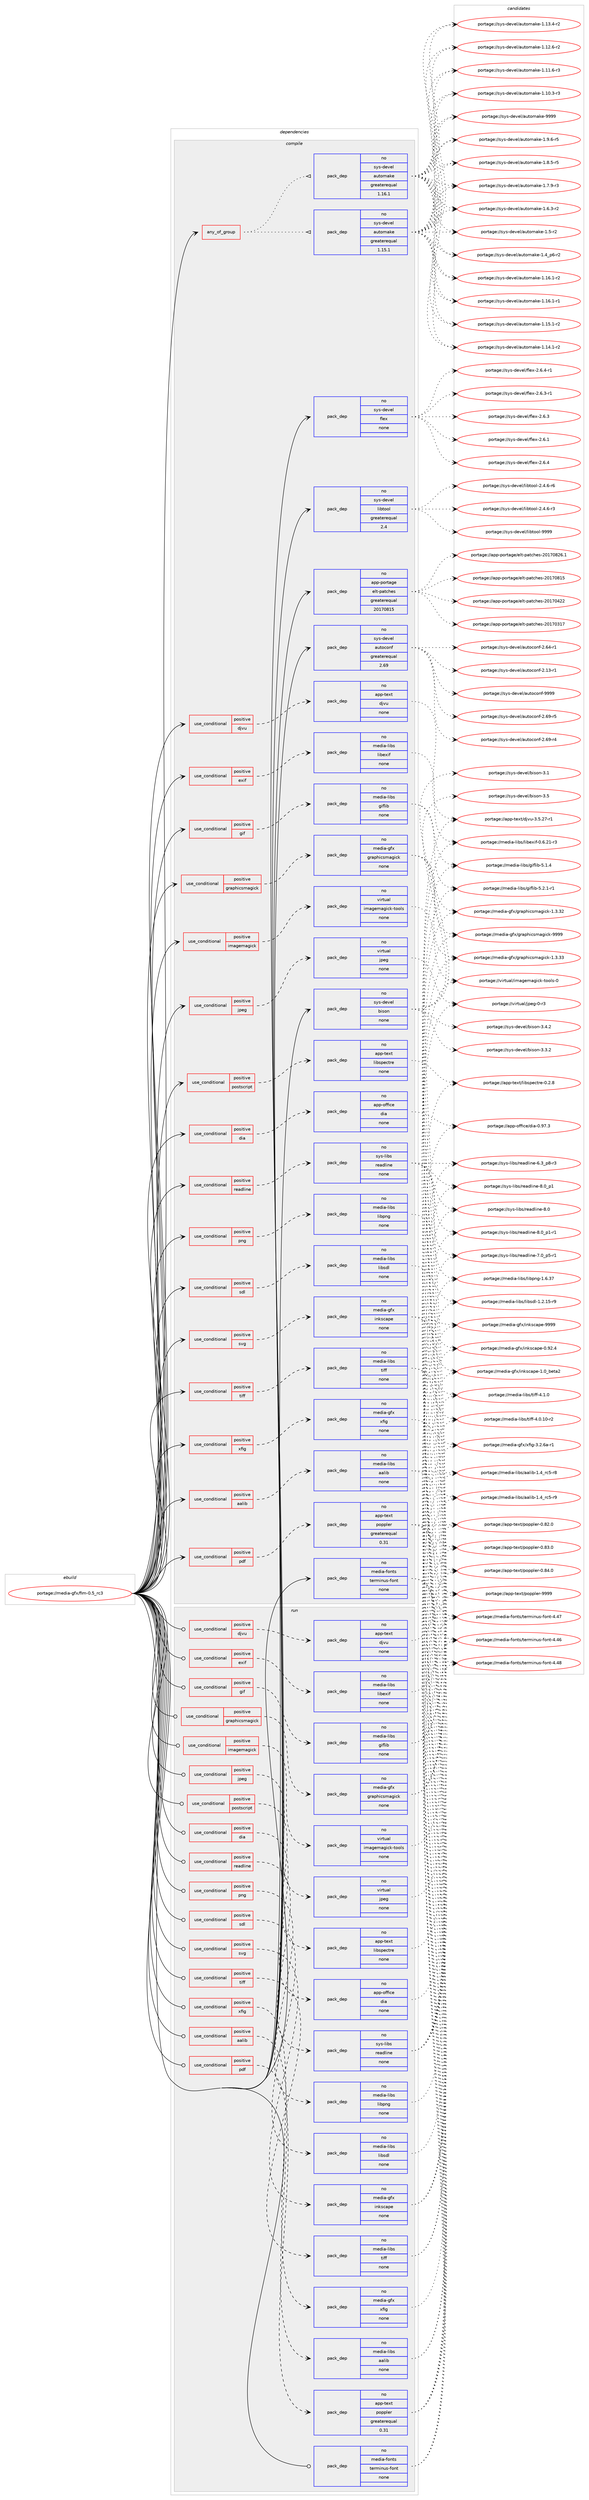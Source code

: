 digraph prolog {

# *************
# Graph options
# *************

newrank=true;
concentrate=true;
compound=true;
graph [rankdir=LR,fontname=Helvetica,fontsize=10,ranksep=1.5];#, ranksep=2.5, nodesep=0.2];
edge  [arrowhead=vee];
node  [fontname=Helvetica,fontsize=10];

# **********
# The ebuild
# **********

subgraph cluster_leftcol {
color=gray;
rank=same;
label=<<i>ebuild</i>>;
id [label="portage://media-gfx/fim-0.5_rc3", color=red, width=4, href="../media-gfx/fim-0.5_rc3.svg"];
}

# ****************
# The dependencies
# ****************

subgraph cluster_midcol {
color=gray;
label=<<i>dependencies</i>>;
subgraph cluster_compile {
fillcolor="#eeeeee";
style=filled;
label=<<i>compile</i>>;
subgraph any3255 {
dependency224893 [label=<<TABLE BORDER="0" CELLBORDER="1" CELLSPACING="0" CELLPADDING="4"><TR><TD CELLPADDING="10">any_of_group</TD></TR></TABLE>>, shape=none, color=red];subgraph pack169909 {
dependency224894 [label=<<TABLE BORDER="0" CELLBORDER="1" CELLSPACING="0" CELLPADDING="4" WIDTH="220"><TR><TD ROWSPAN="6" CELLPADDING="30">pack_dep</TD></TR><TR><TD WIDTH="110">no</TD></TR><TR><TD>sys-devel</TD></TR><TR><TD>automake</TD></TR><TR><TD>greaterequal</TD></TR><TR><TD>1.16.1</TD></TR></TABLE>>, shape=none, color=blue];
}
dependency224893:e -> dependency224894:w [weight=20,style="dotted",arrowhead="oinv"];
subgraph pack169910 {
dependency224895 [label=<<TABLE BORDER="0" CELLBORDER="1" CELLSPACING="0" CELLPADDING="4" WIDTH="220"><TR><TD ROWSPAN="6" CELLPADDING="30">pack_dep</TD></TR><TR><TD WIDTH="110">no</TD></TR><TR><TD>sys-devel</TD></TR><TR><TD>automake</TD></TR><TR><TD>greaterequal</TD></TR><TR><TD>1.15.1</TD></TR></TABLE>>, shape=none, color=blue];
}
dependency224893:e -> dependency224895:w [weight=20,style="dotted",arrowhead="oinv"];
}
id:e -> dependency224893:w [weight=20,style="solid",arrowhead="vee"];
subgraph cond51559 {
dependency224896 [label=<<TABLE BORDER="0" CELLBORDER="1" CELLSPACING="0" CELLPADDING="4"><TR><TD ROWSPAN="3" CELLPADDING="10">use_conditional</TD></TR><TR><TD>positive</TD></TR><TR><TD>aalib</TD></TR></TABLE>>, shape=none, color=red];
subgraph pack169911 {
dependency224897 [label=<<TABLE BORDER="0" CELLBORDER="1" CELLSPACING="0" CELLPADDING="4" WIDTH="220"><TR><TD ROWSPAN="6" CELLPADDING="30">pack_dep</TD></TR><TR><TD WIDTH="110">no</TD></TR><TR><TD>media-libs</TD></TR><TR><TD>aalib</TD></TR><TR><TD>none</TD></TR><TR><TD></TD></TR></TABLE>>, shape=none, color=blue];
}
dependency224896:e -> dependency224897:w [weight=20,style="dashed",arrowhead="vee"];
}
id:e -> dependency224896:w [weight=20,style="solid",arrowhead="vee"];
subgraph cond51560 {
dependency224898 [label=<<TABLE BORDER="0" CELLBORDER="1" CELLSPACING="0" CELLPADDING="4"><TR><TD ROWSPAN="3" CELLPADDING="10">use_conditional</TD></TR><TR><TD>positive</TD></TR><TR><TD>dia</TD></TR></TABLE>>, shape=none, color=red];
subgraph pack169912 {
dependency224899 [label=<<TABLE BORDER="0" CELLBORDER="1" CELLSPACING="0" CELLPADDING="4" WIDTH="220"><TR><TD ROWSPAN="6" CELLPADDING="30">pack_dep</TD></TR><TR><TD WIDTH="110">no</TD></TR><TR><TD>app-office</TD></TR><TR><TD>dia</TD></TR><TR><TD>none</TD></TR><TR><TD></TD></TR></TABLE>>, shape=none, color=blue];
}
dependency224898:e -> dependency224899:w [weight=20,style="dashed",arrowhead="vee"];
}
id:e -> dependency224898:w [weight=20,style="solid",arrowhead="vee"];
subgraph cond51561 {
dependency224900 [label=<<TABLE BORDER="0" CELLBORDER="1" CELLSPACING="0" CELLPADDING="4"><TR><TD ROWSPAN="3" CELLPADDING="10">use_conditional</TD></TR><TR><TD>positive</TD></TR><TR><TD>djvu</TD></TR></TABLE>>, shape=none, color=red];
subgraph pack169913 {
dependency224901 [label=<<TABLE BORDER="0" CELLBORDER="1" CELLSPACING="0" CELLPADDING="4" WIDTH="220"><TR><TD ROWSPAN="6" CELLPADDING="30">pack_dep</TD></TR><TR><TD WIDTH="110">no</TD></TR><TR><TD>app-text</TD></TR><TR><TD>djvu</TD></TR><TR><TD>none</TD></TR><TR><TD></TD></TR></TABLE>>, shape=none, color=blue];
}
dependency224900:e -> dependency224901:w [weight=20,style="dashed",arrowhead="vee"];
}
id:e -> dependency224900:w [weight=20,style="solid",arrowhead="vee"];
subgraph cond51562 {
dependency224902 [label=<<TABLE BORDER="0" CELLBORDER="1" CELLSPACING="0" CELLPADDING="4"><TR><TD ROWSPAN="3" CELLPADDING="10">use_conditional</TD></TR><TR><TD>positive</TD></TR><TR><TD>exif</TD></TR></TABLE>>, shape=none, color=red];
subgraph pack169914 {
dependency224903 [label=<<TABLE BORDER="0" CELLBORDER="1" CELLSPACING="0" CELLPADDING="4" WIDTH="220"><TR><TD ROWSPAN="6" CELLPADDING="30">pack_dep</TD></TR><TR><TD WIDTH="110">no</TD></TR><TR><TD>media-libs</TD></TR><TR><TD>libexif</TD></TR><TR><TD>none</TD></TR><TR><TD></TD></TR></TABLE>>, shape=none, color=blue];
}
dependency224902:e -> dependency224903:w [weight=20,style="dashed",arrowhead="vee"];
}
id:e -> dependency224902:w [weight=20,style="solid",arrowhead="vee"];
subgraph cond51563 {
dependency224904 [label=<<TABLE BORDER="0" CELLBORDER="1" CELLSPACING="0" CELLPADDING="4"><TR><TD ROWSPAN="3" CELLPADDING="10">use_conditional</TD></TR><TR><TD>positive</TD></TR><TR><TD>gif</TD></TR></TABLE>>, shape=none, color=red];
subgraph pack169915 {
dependency224905 [label=<<TABLE BORDER="0" CELLBORDER="1" CELLSPACING="0" CELLPADDING="4" WIDTH="220"><TR><TD ROWSPAN="6" CELLPADDING="30">pack_dep</TD></TR><TR><TD WIDTH="110">no</TD></TR><TR><TD>media-libs</TD></TR><TR><TD>giflib</TD></TR><TR><TD>none</TD></TR><TR><TD></TD></TR></TABLE>>, shape=none, color=blue];
}
dependency224904:e -> dependency224905:w [weight=20,style="dashed",arrowhead="vee"];
}
id:e -> dependency224904:w [weight=20,style="solid",arrowhead="vee"];
subgraph cond51564 {
dependency224906 [label=<<TABLE BORDER="0" CELLBORDER="1" CELLSPACING="0" CELLPADDING="4"><TR><TD ROWSPAN="3" CELLPADDING="10">use_conditional</TD></TR><TR><TD>positive</TD></TR><TR><TD>graphicsmagick</TD></TR></TABLE>>, shape=none, color=red];
subgraph pack169916 {
dependency224907 [label=<<TABLE BORDER="0" CELLBORDER="1" CELLSPACING="0" CELLPADDING="4" WIDTH="220"><TR><TD ROWSPAN="6" CELLPADDING="30">pack_dep</TD></TR><TR><TD WIDTH="110">no</TD></TR><TR><TD>media-gfx</TD></TR><TR><TD>graphicsmagick</TD></TR><TR><TD>none</TD></TR><TR><TD></TD></TR></TABLE>>, shape=none, color=blue];
}
dependency224906:e -> dependency224907:w [weight=20,style="dashed",arrowhead="vee"];
}
id:e -> dependency224906:w [weight=20,style="solid",arrowhead="vee"];
subgraph cond51565 {
dependency224908 [label=<<TABLE BORDER="0" CELLBORDER="1" CELLSPACING="0" CELLPADDING="4"><TR><TD ROWSPAN="3" CELLPADDING="10">use_conditional</TD></TR><TR><TD>positive</TD></TR><TR><TD>imagemagick</TD></TR></TABLE>>, shape=none, color=red];
subgraph pack169917 {
dependency224909 [label=<<TABLE BORDER="0" CELLBORDER="1" CELLSPACING="0" CELLPADDING="4" WIDTH="220"><TR><TD ROWSPAN="6" CELLPADDING="30">pack_dep</TD></TR><TR><TD WIDTH="110">no</TD></TR><TR><TD>virtual</TD></TR><TR><TD>imagemagick-tools</TD></TR><TR><TD>none</TD></TR><TR><TD></TD></TR></TABLE>>, shape=none, color=blue];
}
dependency224908:e -> dependency224909:w [weight=20,style="dashed",arrowhead="vee"];
}
id:e -> dependency224908:w [weight=20,style="solid",arrowhead="vee"];
subgraph cond51566 {
dependency224910 [label=<<TABLE BORDER="0" CELLBORDER="1" CELLSPACING="0" CELLPADDING="4"><TR><TD ROWSPAN="3" CELLPADDING="10">use_conditional</TD></TR><TR><TD>positive</TD></TR><TR><TD>jpeg</TD></TR></TABLE>>, shape=none, color=red];
subgraph pack169918 {
dependency224911 [label=<<TABLE BORDER="0" CELLBORDER="1" CELLSPACING="0" CELLPADDING="4" WIDTH="220"><TR><TD ROWSPAN="6" CELLPADDING="30">pack_dep</TD></TR><TR><TD WIDTH="110">no</TD></TR><TR><TD>virtual</TD></TR><TR><TD>jpeg</TD></TR><TR><TD>none</TD></TR><TR><TD></TD></TR></TABLE>>, shape=none, color=blue];
}
dependency224910:e -> dependency224911:w [weight=20,style="dashed",arrowhead="vee"];
}
id:e -> dependency224910:w [weight=20,style="solid",arrowhead="vee"];
subgraph cond51567 {
dependency224912 [label=<<TABLE BORDER="0" CELLBORDER="1" CELLSPACING="0" CELLPADDING="4"><TR><TD ROWSPAN="3" CELLPADDING="10">use_conditional</TD></TR><TR><TD>positive</TD></TR><TR><TD>pdf</TD></TR></TABLE>>, shape=none, color=red];
subgraph pack169919 {
dependency224913 [label=<<TABLE BORDER="0" CELLBORDER="1" CELLSPACING="0" CELLPADDING="4" WIDTH="220"><TR><TD ROWSPAN="6" CELLPADDING="30">pack_dep</TD></TR><TR><TD WIDTH="110">no</TD></TR><TR><TD>app-text</TD></TR><TR><TD>poppler</TD></TR><TR><TD>greaterequal</TD></TR><TR><TD>0.31</TD></TR></TABLE>>, shape=none, color=blue];
}
dependency224912:e -> dependency224913:w [weight=20,style="dashed",arrowhead="vee"];
}
id:e -> dependency224912:w [weight=20,style="solid",arrowhead="vee"];
subgraph cond51568 {
dependency224914 [label=<<TABLE BORDER="0" CELLBORDER="1" CELLSPACING="0" CELLPADDING="4"><TR><TD ROWSPAN="3" CELLPADDING="10">use_conditional</TD></TR><TR><TD>positive</TD></TR><TR><TD>png</TD></TR></TABLE>>, shape=none, color=red];
subgraph pack169920 {
dependency224915 [label=<<TABLE BORDER="0" CELLBORDER="1" CELLSPACING="0" CELLPADDING="4" WIDTH="220"><TR><TD ROWSPAN="6" CELLPADDING="30">pack_dep</TD></TR><TR><TD WIDTH="110">no</TD></TR><TR><TD>media-libs</TD></TR><TR><TD>libpng</TD></TR><TR><TD>none</TD></TR><TR><TD></TD></TR></TABLE>>, shape=none, color=blue];
}
dependency224914:e -> dependency224915:w [weight=20,style="dashed",arrowhead="vee"];
}
id:e -> dependency224914:w [weight=20,style="solid",arrowhead="vee"];
subgraph cond51569 {
dependency224916 [label=<<TABLE BORDER="0" CELLBORDER="1" CELLSPACING="0" CELLPADDING="4"><TR><TD ROWSPAN="3" CELLPADDING="10">use_conditional</TD></TR><TR><TD>positive</TD></TR><TR><TD>postscript</TD></TR></TABLE>>, shape=none, color=red];
subgraph pack169921 {
dependency224917 [label=<<TABLE BORDER="0" CELLBORDER="1" CELLSPACING="0" CELLPADDING="4" WIDTH="220"><TR><TD ROWSPAN="6" CELLPADDING="30">pack_dep</TD></TR><TR><TD WIDTH="110">no</TD></TR><TR><TD>app-text</TD></TR><TR><TD>libspectre</TD></TR><TR><TD>none</TD></TR><TR><TD></TD></TR></TABLE>>, shape=none, color=blue];
}
dependency224916:e -> dependency224917:w [weight=20,style="dashed",arrowhead="vee"];
}
id:e -> dependency224916:w [weight=20,style="solid",arrowhead="vee"];
subgraph cond51570 {
dependency224918 [label=<<TABLE BORDER="0" CELLBORDER="1" CELLSPACING="0" CELLPADDING="4"><TR><TD ROWSPAN="3" CELLPADDING="10">use_conditional</TD></TR><TR><TD>positive</TD></TR><TR><TD>readline</TD></TR></TABLE>>, shape=none, color=red];
subgraph pack169922 {
dependency224919 [label=<<TABLE BORDER="0" CELLBORDER="1" CELLSPACING="0" CELLPADDING="4" WIDTH="220"><TR><TD ROWSPAN="6" CELLPADDING="30">pack_dep</TD></TR><TR><TD WIDTH="110">no</TD></TR><TR><TD>sys-libs</TD></TR><TR><TD>readline</TD></TR><TR><TD>none</TD></TR><TR><TD></TD></TR></TABLE>>, shape=none, color=blue];
}
dependency224918:e -> dependency224919:w [weight=20,style="dashed",arrowhead="vee"];
}
id:e -> dependency224918:w [weight=20,style="solid",arrowhead="vee"];
subgraph cond51571 {
dependency224920 [label=<<TABLE BORDER="0" CELLBORDER="1" CELLSPACING="0" CELLPADDING="4"><TR><TD ROWSPAN="3" CELLPADDING="10">use_conditional</TD></TR><TR><TD>positive</TD></TR><TR><TD>sdl</TD></TR></TABLE>>, shape=none, color=red];
subgraph pack169923 {
dependency224921 [label=<<TABLE BORDER="0" CELLBORDER="1" CELLSPACING="0" CELLPADDING="4" WIDTH="220"><TR><TD ROWSPAN="6" CELLPADDING="30">pack_dep</TD></TR><TR><TD WIDTH="110">no</TD></TR><TR><TD>media-libs</TD></TR><TR><TD>libsdl</TD></TR><TR><TD>none</TD></TR><TR><TD></TD></TR></TABLE>>, shape=none, color=blue];
}
dependency224920:e -> dependency224921:w [weight=20,style="dashed",arrowhead="vee"];
}
id:e -> dependency224920:w [weight=20,style="solid",arrowhead="vee"];
subgraph cond51572 {
dependency224922 [label=<<TABLE BORDER="0" CELLBORDER="1" CELLSPACING="0" CELLPADDING="4"><TR><TD ROWSPAN="3" CELLPADDING="10">use_conditional</TD></TR><TR><TD>positive</TD></TR><TR><TD>svg</TD></TR></TABLE>>, shape=none, color=red];
subgraph pack169924 {
dependency224923 [label=<<TABLE BORDER="0" CELLBORDER="1" CELLSPACING="0" CELLPADDING="4" WIDTH="220"><TR><TD ROWSPAN="6" CELLPADDING="30">pack_dep</TD></TR><TR><TD WIDTH="110">no</TD></TR><TR><TD>media-gfx</TD></TR><TR><TD>inkscape</TD></TR><TR><TD>none</TD></TR><TR><TD></TD></TR></TABLE>>, shape=none, color=blue];
}
dependency224922:e -> dependency224923:w [weight=20,style="dashed",arrowhead="vee"];
}
id:e -> dependency224922:w [weight=20,style="solid",arrowhead="vee"];
subgraph cond51573 {
dependency224924 [label=<<TABLE BORDER="0" CELLBORDER="1" CELLSPACING="0" CELLPADDING="4"><TR><TD ROWSPAN="3" CELLPADDING="10">use_conditional</TD></TR><TR><TD>positive</TD></TR><TR><TD>tiff</TD></TR></TABLE>>, shape=none, color=red];
subgraph pack169925 {
dependency224925 [label=<<TABLE BORDER="0" CELLBORDER="1" CELLSPACING="0" CELLPADDING="4" WIDTH="220"><TR><TD ROWSPAN="6" CELLPADDING="30">pack_dep</TD></TR><TR><TD WIDTH="110">no</TD></TR><TR><TD>media-libs</TD></TR><TR><TD>tiff</TD></TR><TR><TD>none</TD></TR><TR><TD></TD></TR></TABLE>>, shape=none, color=blue];
}
dependency224924:e -> dependency224925:w [weight=20,style="dashed",arrowhead="vee"];
}
id:e -> dependency224924:w [weight=20,style="solid",arrowhead="vee"];
subgraph cond51574 {
dependency224926 [label=<<TABLE BORDER="0" CELLBORDER="1" CELLSPACING="0" CELLPADDING="4"><TR><TD ROWSPAN="3" CELLPADDING="10">use_conditional</TD></TR><TR><TD>positive</TD></TR><TR><TD>xfig</TD></TR></TABLE>>, shape=none, color=red];
subgraph pack169926 {
dependency224927 [label=<<TABLE BORDER="0" CELLBORDER="1" CELLSPACING="0" CELLPADDING="4" WIDTH="220"><TR><TD ROWSPAN="6" CELLPADDING="30">pack_dep</TD></TR><TR><TD WIDTH="110">no</TD></TR><TR><TD>media-gfx</TD></TR><TR><TD>xfig</TD></TR><TR><TD>none</TD></TR><TR><TD></TD></TR></TABLE>>, shape=none, color=blue];
}
dependency224926:e -> dependency224927:w [weight=20,style="dashed",arrowhead="vee"];
}
id:e -> dependency224926:w [weight=20,style="solid",arrowhead="vee"];
subgraph pack169927 {
dependency224928 [label=<<TABLE BORDER="0" CELLBORDER="1" CELLSPACING="0" CELLPADDING="4" WIDTH="220"><TR><TD ROWSPAN="6" CELLPADDING="30">pack_dep</TD></TR><TR><TD WIDTH="110">no</TD></TR><TR><TD>app-portage</TD></TR><TR><TD>elt-patches</TD></TR><TR><TD>greaterequal</TD></TR><TR><TD>20170815</TD></TR></TABLE>>, shape=none, color=blue];
}
id:e -> dependency224928:w [weight=20,style="solid",arrowhead="vee"];
subgraph pack169928 {
dependency224929 [label=<<TABLE BORDER="0" CELLBORDER="1" CELLSPACING="0" CELLPADDING="4" WIDTH="220"><TR><TD ROWSPAN="6" CELLPADDING="30">pack_dep</TD></TR><TR><TD WIDTH="110">no</TD></TR><TR><TD>media-fonts</TD></TR><TR><TD>terminus-font</TD></TR><TR><TD>none</TD></TR><TR><TD></TD></TR></TABLE>>, shape=none, color=blue];
}
id:e -> dependency224929:w [weight=20,style="solid",arrowhead="vee"];
subgraph pack169929 {
dependency224930 [label=<<TABLE BORDER="0" CELLBORDER="1" CELLSPACING="0" CELLPADDING="4" WIDTH="220"><TR><TD ROWSPAN="6" CELLPADDING="30">pack_dep</TD></TR><TR><TD WIDTH="110">no</TD></TR><TR><TD>sys-devel</TD></TR><TR><TD>autoconf</TD></TR><TR><TD>greaterequal</TD></TR><TR><TD>2.69</TD></TR></TABLE>>, shape=none, color=blue];
}
id:e -> dependency224930:w [weight=20,style="solid",arrowhead="vee"];
subgraph pack169930 {
dependency224931 [label=<<TABLE BORDER="0" CELLBORDER="1" CELLSPACING="0" CELLPADDING="4" WIDTH="220"><TR><TD ROWSPAN="6" CELLPADDING="30">pack_dep</TD></TR><TR><TD WIDTH="110">no</TD></TR><TR><TD>sys-devel</TD></TR><TR><TD>bison</TD></TR><TR><TD>none</TD></TR><TR><TD></TD></TR></TABLE>>, shape=none, color=blue];
}
id:e -> dependency224931:w [weight=20,style="solid",arrowhead="vee"];
subgraph pack169931 {
dependency224932 [label=<<TABLE BORDER="0" CELLBORDER="1" CELLSPACING="0" CELLPADDING="4" WIDTH="220"><TR><TD ROWSPAN="6" CELLPADDING="30">pack_dep</TD></TR><TR><TD WIDTH="110">no</TD></TR><TR><TD>sys-devel</TD></TR><TR><TD>flex</TD></TR><TR><TD>none</TD></TR><TR><TD></TD></TR></TABLE>>, shape=none, color=blue];
}
id:e -> dependency224932:w [weight=20,style="solid",arrowhead="vee"];
subgraph pack169932 {
dependency224933 [label=<<TABLE BORDER="0" CELLBORDER="1" CELLSPACING="0" CELLPADDING="4" WIDTH="220"><TR><TD ROWSPAN="6" CELLPADDING="30">pack_dep</TD></TR><TR><TD WIDTH="110">no</TD></TR><TR><TD>sys-devel</TD></TR><TR><TD>libtool</TD></TR><TR><TD>greaterequal</TD></TR><TR><TD>2.4</TD></TR></TABLE>>, shape=none, color=blue];
}
id:e -> dependency224933:w [weight=20,style="solid",arrowhead="vee"];
}
subgraph cluster_compileandrun {
fillcolor="#eeeeee";
style=filled;
label=<<i>compile and run</i>>;
}
subgraph cluster_run {
fillcolor="#eeeeee";
style=filled;
label=<<i>run</i>>;
subgraph cond51575 {
dependency224934 [label=<<TABLE BORDER="0" CELLBORDER="1" CELLSPACING="0" CELLPADDING="4"><TR><TD ROWSPAN="3" CELLPADDING="10">use_conditional</TD></TR><TR><TD>positive</TD></TR><TR><TD>aalib</TD></TR></TABLE>>, shape=none, color=red];
subgraph pack169933 {
dependency224935 [label=<<TABLE BORDER="0" CELLBORDER="1" CELLSPACING="0" CELLPADDING="4" WIDTH="220"><TR><TD ROWSPAN="6" CELLPADDING="30">pack_dep</TD></TR><TR><TD WIDTH="110">no</TD></TR><TR><TD>media-libs</TD></TR><TR><TD>aalib</TD></TR><TR><TD>none</TD></TR><TR><TD></TD></TR></TABLE>>, shape=none, color=blue];
}
dependency224934:e -> dependency224935:w [weight=20,style="dashed",arrowhead="vee"];
}
id:e -> dependency224934:w [weight=20,style="solid",arrowhead="odot"];
subgraph cond51576 {
dependency224936 [label=<<TABLE BORDER="0" CELLBORDER="1" CELLSPACING="0" CELLPADDING="4"><TR><TD ROWSPAN="3" CELLPADDING="10">use_conditional</TD></TR><TR><TD>positive</TD></TR><TR><TD>dia</TD></TR></TABLE>>, shape=none, color=red];
subgraph pack169934 {
dependency224937 [label=<<TABLE BORDER="0" CELLBORDER="1" CELLSPACING="0" CELLPADDING="4" WIDTH="220"><TR><TD ROWSPAN="6" CELLPADDING="30">pack_dep</TD></TR><TR><TD WIDTH="110">no</TD></TR><TR><TD>app-office</TD></TR><TR><TD>dia</TD></TR><TR><TD>none</TD></TR><TR><TD></TD></TR></TABLE>>, shape=none, color=blue];
}
dependency224936:e -> dependency224937:w [weight=20,style="dashed",arrowhead="vee"];
}
id:e -> dependency224936:w [weight=20,style="solid",arrowhead="odot"];
subgraph cond51577 {
dependency224938 [label=<<TABLE BORDER="0" CELLBORDER="1" CELLSPACING="0" CELLPADDING="4"><TR><TD ROWSPAN="3" CELLPADDING="10">use_conditional</TD></TR><TR><TD>positive</TD></TR><TR><TD>djvu</TD></TR></TABLE>>, shape=none, color=red];
subgraph pack169935 {
dependency224939 [label=<<TABLE BORDER="0" CELLBORDER="1" CELLSPACING="0" CELLPADDING="4" WIDTH="220"><TR><TD ROWSPAN="6" CELLPADDING="30">pack_dep</TD></TR><TR><TD WIDTH="110">no</TD></TR><TR><TD>app-text</TD></TR><TR><TD>djvu</TD></TR><TR><TD>none</TD></TR><TR><TD></TD></TR></TABLE>>, shape=none, color=blue];
}
dependency224938:e -> dependency224939:w [weight=20,style="dashed",arrowhead="vee"];
}
id:e -> dependency224938:w [weight=20,style="solid",arrowhead="odot"];
subgraph cond51578 {
dependency224940 [label=<<TABLE BORDER="0" CELLBORDER="1" CELLSPACING="0" CELLPADDING="4"><TR><TD ROWSPAN="3" CELLPADDING="10">use_conditional</TD></TR><TR><TD>positive</TD></TR><TR><TD>exif</TD></TR></TABLE>>, shape=none, color=red];
subgraph pack169936 {
dependency224941 [label=<<TABLE BORDER="0" CELLBORDER="1" CELLSPACING="0" CELLPADDING="4" WIDTH="220"><TR><TD ROWSPAN="6" CELLPADDING="30">pack_dep</TD></TR><TR><TD WIDTH="110">no</TD></TR><TR><TD>media-libs</TD></TR><TR><TD>libexif</TD></TR><TR><TD>none</TD></TR><TR><TD></TD></TR></TABLE>>, shape=none, color=blue];
}
dependency224940:e -> dependency224941:w [weight=20,style="dashed",arrowhead="vee"];
}
id:e -> dependency224940:w [weight=20,style="solid",arrowhead="odot"];
subgraph cond51579 {
dependency224942 [label=<<TABLE BORDER="0" CELLBORDER="1" CELLSPACING="0" CELLPADDING="4"><TR><TD ROWSPAN="3" CELLPADDING="10">use_conditional</TD></TR><TR><TD>positive</TD></TR><TR><TD>gif</TD></TR></TABLE>>, shape=none, color=red];
subgraph pack169937 {
dependency224943 [label=<<TABLE BORDER="0" CELLBORDER="1" CELLSPACING="0" CELLPADDING="4" WIDTH="220"><TR><TD ROWSPAN="6" CELLPADDING="30">pack_dep</TD></TR><TR><TD WIDTH="110">no</TD></TR><TR><TD>media-libs</TD></TR><TR><TD>giflib</TD></TR><TR><TD>none</TD></TR><TR><TD></TD></TR></TABLE>>, shape=none, color=blue];
}
dependency224942:e -> dependency224943:w [weight=20,style="dashed",arrowhead="vee"];
}
id:e -> dependency224942:w [weight=20,style="solid",arrowhead="odot"];
subgraph cond51580 {
dependency224944 [label=<<TABLE BORDER="0" CELLBORDER="1" CELLSPACING="0" CELLPADDING="4"><TR><TD ROWSPAN="3" CELLPADDING="10">use_conditional</TD></TR><TR><TD>positive</TD></TR><TR><TD>graphicsmagick</TD></TR></TABLE>>, shape=none, color=red];
subgraph pack169938 {
dependency224945 [label=<<TABLE BORDER="0" CELLBORDER="1" CELLSPACING="0" CELLPADDING="4" WIDTH="220"><TR><TD ROWSPAN="6" CELLPADDING="30">pack_dep</TD></TR><TR><TD WIDTH="110">no</TD></TR><TR><TD>media-gfx</TD></TR><TR><TD>graphicsmagick</TD></TR><TR><TD>none</TD></TR><TR><TD></TD></TR></TABLE>>, shape=none, color=blue];
}
dependency224944:e -> dependency224945:w [weight=20,style="dashed",arrowhead="vee"];
}
id:e -> dependency224944:w [weight=20,style="solid",arrowhead="odot"];
subgraph cond51581 {
dependency224946 [label=<<TABLE BORDER="0" CELLBORDER="1" CELLSPACING="0" CELLPADDING="4"><TR><TD ROWSPAN="3" CELLPADDING="10">use_conditional</TD></TR><TR><TD>positive</TD></TR><TR><TD>imagemagick</TD></TR></TABLE>>, shape=none, color=red];
subgraph pack169939 {
dependency224947 [label=<<TABLE BORDER="0" CELLBORDER="1" CELLSPACING="0" CELLPADDING="4" WIDTH="220"><TR><TD ROWSPAN="6" CELLPADDING="30">pack_dep</TD></TR><TR><TD WIDTH="110">no</TD></TR><TR><TD>virtual</TD></TR><TR><TD>imagemagick-tools</TD></TR><TR><TD>none</TD></TR><TR><TD></TD></TR></TABLE>>, shape=none, color=blue];
}
dependency224946:e -> dependency224947:w [weight=20,style="dashed",arrowhead="vee"];
}
id:e -> dependency224946:w [weight=20,style="solid",arrowhead="odot"];
subgraph cond51582 {
dependency224948 [label=<<TABLE BORDER="0" CELLBORDER="1" CELLSPACING="0" CELLPADDING="4"><TR><TD ROWSPAN="3" CELLPADDING="10">use_conditional</TD></TR><TR><TD>positive</TD></TR><TR><TD>jpeg</TD></TR></TABLE>>, shape=none, color=red];
subgraph pack169940 {
dependency224949 [label=<<TABLE BORDER="0" CELLBORDER="1" CELLSPACING="0" CELLPADDING="4" WIDTH="220"><TR><TD ROWSPAN="6" CELLPADDING="30">pack_dep</TD></TR><TR><TD WIDTH="110">no</TD></TR><TR><TD>virtual</TD></TR><TR><TD>jpeg</TD></TR><TR><TD>none</TD></TR><TR><TD></TD></TR></TABLE>>, shape=none, color=blue];
}
dependency224948:e -> dependency224949:w [weight=20,style="dashed",arrowhead="vee"];
}
id:e -> dependency224948:w [weight=20,style="solid",arrowhead="odot"];
subgraph cond51583 {
dependency224950 [label=<<TABLE BORDER="0" CELLBORDER="1" CELLSPACING="0" CELLPADDING="4"><TR><TD ROWSPAN="3" CELLPADDING="10">use_conditional</TD></TR><TR><TD>positive</TD></TR><TR><TD>pdf</TD></TR></TABLE>>, shape=none, color=red];
subgraph pack169941 {
dependency224951 [label=<<TABLE BORDER="0" CELLBORDER="1" CELLSPACING="0" CELLPADDING="4" WIDTH="220"><TR><TD ROWSPAN="6" CELLPADDING="30">pack_dep</TD></TR><TR><TD WIDTH="110">no</TD></TR><TR><TD>app-text</TD></TR><TR><TD>poppler</TD></TR><TR><TD>greaterequal</TD></TR><TR><TD>0.31</TD></TR></TABLE>>, shape=none, color=blue];
}
dependency224950:e -> dependency224951:w [weight=20,style="dashed",arrowhead="vee"];
}
id:e -> dependency224950:w [weight=20,style="solid",arrowhead="odot"];
subgraph cond51584 {
dependency224952 [label=<<TABLE BORDER="0" CELLBORDER="1" CELLSPACING="0" CELLPADDING="4"><TR><TD ROWSPAN="3" CELLPADDING="10">use_conditional</TD></TR><TR><TD>positive</TD></TR><TR><TD>png</TD></TR></TABLE>>, shape=none, color=red];
subgraph pack169942 {
dependency224953 [label=<<TABLE BORDER="0" CELLBORDER="1" CELLSPACING="0" CELLPADDING="4" WIDTH="220"><TR><TD ROWSPAN="6" CELLPADDING="30">pack_dep</TD></TR><TR><TD WIDTH="110">no</TD></TR><TR><TD>media-libs</TD></TR><TR><TD>libpng</TD></TR><TR><TD>none</TD></TR><TR><TD></TD></TR></TABLE>>, shape=none, color=blue];
}
dependency224952:e -> dependency224953:w [weight=20,style="dashed",arrowhead="vee"];
}
id:e -> dependency224952:w [weight=20,style="solid",arrowhead="odot"];
subgraph cond51585 {
dependency224954 [label=<<TABLE BORDER="0" CELLBORDER="1" CELLSPACING="0" CELLPADDING="4"><TR><TD ROWSPAN="3" CELLPADDING="10">use_conditional</TD></TR><TR><TD>positive</TD></TR><TR><TD>postscript</TD></TR></TABLE>>, shape=none, color=red];
subgraph pack169943 {
dependency224955 [label=<<TABLE BORDER="0" CELLBORDER="1" CELLSPACING="0" CELLPADDING="4" WIDTH="220"><TR><TD ROWSPAN="6" CELLPADDING="30">pack_dep</TD></TR><TR><TD WIDTH="110">no</TD></TR><TR><TD>app-text</TD></TR><TR><TD>libspectre</TD></TR><TR><TD>none</TD></TR><TR><TD></TD></TR></TABLE>>, shape=none, color=blue];
}
dependency224954:e -> dependency224955:w [weight=20,style="dashed",arrowhead="vee"];
}
id:e -> dependency224954:w [weight=20,style="solid",arrowhead="odot"];
subgraph cond51586 {
dependency224956 [label=<<TABLE BORDER="0" CELLBORDER="1" CELLSPACING="0" CELLPADDING="4"><TR><TD ROWSPAN="3" CELLPADDING="10">use_conditional</TD></TR><TR><TD>positive</TD></TR><TR><TD>readline</TD></TR></TABLE>>, shape=none, color=red];
subgraph pack169944 {
dependency224957 [label=<<TABLE BORDER="0" CELLBORDER="1" CELLSPACING="0" CELLPADDING="4" WIDTH="220"><TR><TD ROWSPAN="6" CELLPADDING="30">pack_dep</TD></TR><TR><TD WIDTH="110">no</TD></TR><TR><TD>sys-libs</TD></TR><TR><TD>readline</TD></TR><TR><TD>none</TD></TR><TR><TD></TD></TR></TABLE>>, shape=none, color=blue];
}
dependency224956:e -> dependency224957:w [weight=20,style="dashed",arrowhead="vee"];
}
id:e -> dependency224956:w [weight=20,style="solid",arrowhead="odot"];
subgraph cond51587 {
dependency224958 [label=<<TABLE BORDER="0" CELLBORDER="1" CELLSPACING="0" CELLPADDING="4"><TR><TD ROWSPAN="3" CELLPADDING="10">use_conditional</TD></TR><TR><TD>positive</TD></TR><TR><TD>sdl</TD></TR></TABLE>>, shape=none, color=red];
subgraph pack169945 {
dependency224959 [label=<<TABLE BORDER="0" CELLBORDER="1" CELLSPACING="0" CELLPADDING="4" WIDTH="220"><TR><TD ROWSPAN="6" CELLPADDING="30">pack_dep</TD></TR><TR><TD WIDTH="110">no</TD></TR><TR><TD>media-libs</TD></TR><TR><TD>libsdl</TD></TR><TR><TD>none</TD></TR><TR><TD></TD></TR></TABLE>>, shape=none, color=blue];
}
dependency224958:e -> dependency224959:w [weight=20,style="dashed",arrowhead="vee"];
}
id:e -> dependency224958:w [weight=20,style="solid",arrowhead="odot"];
subgraph cond51588 {
dependency224960 [label=<<TABLE BORDER="0" CELLBORDER="1" CELLSPACING="0" CELLPADDING="4"><TR><TD ROWSPAN="3" CELLPADDING="10">use_conditional</TD></TR><TR><TD>positive</TD></TR><TR><TD>svg</TD></TR></TABLE>>, shape=none, color=red];
subgraph pack169946 {
dependency224961 [label=<<TABLE BORDER="0" CELLBORDER="1" CELLSPACING="0" CELLPADDING="4" WIDTH="220"><TR><TD ROWSPAN="6" CELLPADDING="30">pack_dep</TD></TR><TR><TD WIDTH="110">no</TD></TR><TR><TD>media-gfx</TD></TR><TR><TD>inkscape</TD></TR><TR><TD>none</TD></TR><TR><TD></TD></TR></TABLE>>, shape=none, color=blue];
}
dependency224960:e -> dependency224961:w [weight=20,style="dashed",arrowhead="vee"];
}
id:e -> dependency224960:w [weight=20,style="solid",arrowhead="odot"];
subgraph cond51589 {
dependency224962 [label=<<TABLE BORDER="0" CELLBORDER="1" CELLSPACING="0" CELLPADDING="4"><TR><TD ROWSPAN="3" CELLPADDING="10">use_conditional</TD></TR><TR><TD>positive</TD></TR><TR><TD>tiff</TD></TR></TABLE>>, shape=none, color=red];
subgraph pack169947 {
dependency224963 [label=<<TABLE BORDER="0" CELLBORDER="1" CELLSPACING="0" CELLPADDING="4" WIDTH="220"><TR><TD ROWSPAN="6" CELLPADDING="30">pack_dep</TD></TR><TR><TD WIDTH="110">no</TD></TR><TR><TD>media-libs</TD></TR><TR><TD>tiff</TD></TR><TR><TD>none</TD></TR><TR><TD></TD></TR></TABLE>>, shape=none, color=blue];
}
dependency224962:e -> dependency224963:w [weight=20,style="dashed",arrowhead="vee"];
}
id:e -> dependency224962:w [weight=20,style="solid",arrowhead="odot"];
subgraph cond51590 {
dependency224964 [label=<<TABLE BORDER="0" CELLBORDER="1" CELLSPACING="0" CELLPADDING="4"><TR><TD ROWSPAN="3" CELLPADDING="10">use_conditional</TD></TR><TR><TD>positive</TD></TR><TR><TD>xfig</TD></TR></TABLE>>, shape=none, color=red];
subgraph pack169948 {
dependency224965 [label=<<TABLE BORDER="0" CELLBORDER="1" CELLSPACING="0" CELLPADDING="4" WIDTH="220"><TR><TD ROWSPAN="6" CELLPADDING="30">pack_dep</TD></TR><TR><TD WIDTH="110">no</TD></TR><TR><TD>media-gfx</TD></TR><TR><TD>xfig</TD></TR><TR><TD>none</TD></TR><TR><TD></TD></TR></TABLE>>, shape=none, color=blue];
}
dependency224964:e -> dependency224965:w [weight=20,style="dashed",arrowhead="vee"];
}
id:e -> dependency224964:w [weight=20,style="solid",arrowhead="odot"];
subgraph pack169949 {
dependency224966 [label=<<TABLE BORDER="0" CELLBORDER="1" CELLSPACING="0" CELLPADDING="4" WIDTH="220"><TR><TD ROWSPAN="6" CELLPADDING="30">pack_dep</TD></TR><TR><TD WIDTH="110">no</TD></TR><TR><TD>media-fonts</TD></TR><TR><TD>terminus-font</TD></TR><TR><TD>none</TD></TR><TR><TD></TD></TR></TABLE>>, shape=none, color=blue];
}
id:e -> dependency224966:w [weight=20,style="solid",arrowhead="odot"];
}
}

# **************
# The candidates
# **************

subgraph cluster_choices {
rank=same;
color=gray;
label=<<i>candidates</i>>;

subgraph choice169909 {
color=black;
nodesep=1;
choice115121115451001011181011084797117116111109971071014557575757 [label="portage://sys-devel/automake-9999", color=red, width=4,href="../sys-devel/automake-9999.svg"];
choice115121115451001011181011084797117116111109971071014549465746544511453 [label="portage://sys-devel/automake-1.9.6-r5", color=red, width=4,href="../sys-devel/automake-1.9.6-r5.svg"];
choice115121115451001011181011084797117116111109971071014549465646534511453 [label="portage://sys-devel/automake-1.8.5-r5", color=red, width=4,href="../sys-devel/automake-1.8.5-r5.svg"];
choice115121115451001011181011084797117116111109971071014549465546574511451 [label="portage://sys-devel/automake-1.7.9-r3", color=red, width=4,href="../sys-devel/automake-1.7.9-r3.svg"];
choice115121115451001011181011084797117116111109971071014549465446514511450 [label="portage://sys-devel/automake-1.6.3-r2", color=red, width=4,href="../sys-devel/automake-1.6.3-r2.svg"];
choice11512111545100101118101108479711711611110997107101454946534511450 [label="portage://sys-devel/automake-1.5-r2", color=red, width=4,href="../sys-devel/automake-1.5-r2.svg"];
choice115121115451001011181011084797117116111109971071014549465295112544511450 [label="portage://sys-devel/automake-1.4_p6-r2", color=red, width=4,href="../sys-devel/automake-1.4_p6-r2.svg"];
choice11512111545100101118101108479711711611110997107101454946495446494511450 [label="portage://sys-devel/automake-1.16.1-r2", color=red, width=4,href="../sys-devel/automake-1.16.1-r2.svg"];
choice11512111545100101118101108479711711611110997107101454946495446494511449 [label="portage://sys-devel/automake-1.16.1-r1", color=red, width=4,href="../sys-devel/automake-1.16.1-r1.svg"];
choice11512111545100101118101108479711711611110997107101454946495346494511450 [label="portage://sys-devel/automake-1.15.1-r2", color=red, width=4,href="../sys-devel/automake-1.15.1-r2.svg"];
choice11512111545100101118101108479711711611110997107101454946495246494511450 [label="portage://sys-devel/automake-1.14.1-r2", color=red, width=4,href="../sys-devel/automake-1.14.1-r2.svg"];
choice11512111545100101118101108479711711611110997107101454946495146524511450 [label="portage://sys-devel/automake-1.13.4-r2", color=red, width=4,href="../sys-devel/automake-1.13.4-r2.svg"];
choice11512111545100101118101108479711711611110997107101454946495046544511450 [label="portage://sys-devel/automake-1.12.6-r2", color=red, width=4,href="../sys-devel/automake-1.12.6-r2.svg"];
choice11512111545100101118101108479711711611110997107101454946494946544511451 [label="portage://sys-devel/automake-1.11.6-r3", color=red, width=4,href="../sys-devel/automake-1.11.6-r3.svg"];
choice11512111545100101118101108479711711611110997107101454946494846514511451 [label="portage://sys-devel/automake-1.10.3-r3", color=red, width=4,href="../sys-devel/automake-1.10.3-r3.svg"];
dependency224894:e -> choice115121115451001011181011084797117116111109971071014557575757:w [style=dotted,weight="100"];
dependency224894:e -> choice115121115451001011181011084797117116111109971071014549465746544511453:w [style=dotted,weight="100"];
dependency224894:e -> choice115121115451001011181011084797117116111109971071014549465646534511453:w [style=dotted,weight="100"];
dependency224894:e -> choice115121115451001011181011084797117116111109971071014549465546574511451:w [style=dotted,weight="100"];
dependency224894:e -> choice115121115451001011181011084797117116111109971071014549465446514511450:w [style=dotted,weight="100"];
dependency224894:e -> choice11512111545100101118101108479711711611110997107101454946534511450:w [style=dotted,weight="100"];
dependency224894:e -> choice115121115451001011181011084797117116111109971071014549465295112544511450:w [style=dotted,weight="100"];
dependency224894:e -> choice11512111545100101118101108479711711611110997107101454946495446494511450:w [style=dotted,weight="100"];
dependency224894:e -> choice11512111545100101118101108479711711611110997107101454946495446494511449:w [style=dotted,weight="100"];
dependency224894:e -> choice11512111545100101118101108479711711611110997107101454946495346494511450:w [style=dotted,weight="100"];
dependency224894:e -> choice11512111545100101118101108479711711611110997107101454946495246494511450:w [style=dotted,weight="100"];
dependency224894:e -> choice11512111545100101118101108479711711611110997107101454946495146524511450:w [style=dotted,weight="100"];
dependency224894:e -> choice11512111545100101118101108479711711611110997107101454946495046544511450:w [style=dotted,weight="100"];
dependency224894:e -> choice11512111545100101118101108479711711611110997107101454946494946544511451:w [style=dotted,weight="100"];
dependency224894:e -> choice11512111545100101118101108479711711611110997107101454946494846514511451:w [style=dotted,weight="100"];
}
subgraph choice169910 {
color=black;
nodesep=1;
choice115121115451001011181011084797117116111109971071014557575757 [label="portage://sys-devel/automake-9999", color=red, width=4,href="../sys-devel/automake-9999.svg"];
choice115121115451001011181011084797117116111109971071014549465746544511453 [label="portage://sys-devel/automake-1.9.6-r5", color=red, width=4,href="../sys-devel/automake-1.9.6-r5.svg"];
choice115121115451001011181011084797117116111109971071014549465646534511453 [label="portage://sys-devel/automake-1.8.5-r5", color=red, width=4,href="../sys-devel/automake-1.8.5-r5.svg"];
choice115121115451001011181011084797117116111109971071014549465546574511451 [label="portage://sys-devel/automake-1.7.9-r3", color=red, width=4,href="../sys-devel/automake-1.7.9-r3.svg"];
choice115121115451001011181011084797117116111109971071014549465446514511450 [label="portage://sys-devel/automake-1.6.3-r2", color=red, width=4,href="../sys-devel/automake-1.6.3-r2.svg"];
choice11512111545100101118101108479711711611110997107101454946534511450 [label="portage://sys-devel/automake-1.5-r2", color=red, width=4,href="../sys-devel/automake-1.5-r2.svg"];
choice115121115451001011181011084797117116111109971071014549465295112544511450 [label="portage://sys-devel/automake-1.4_p6-r2", color=red, width=4,href="../sys-devel/automake-1.4_p6-r2.svg"];
choice11512111545100101118101108479711711611110997107101454946495446494511450 [label="portage://sys-devel/automake-1.16.1-r2", color=red, width=4,href="../sys-devel/automake-1.16.1-r2.svg"];
choice11512111545100101118101108479711711611110997107101454946495446494511449 [label="portage://sys-devel/automake-1.16.1-r1", color=red, width=4,href="../sys-devel/automake-1.16.1-r1.svg"];
choice11512111545100101118101108479711711611110997107101454946495346494511450 [label="portage://sys-devel/automake-1.15.1-r2", color=red, width=4,href="../sys-devel/automake-1.15.1-r2.svg"];
choice11512111545100101118101108479711711611110997107101454946495246494511450 [label="portage://sys-devel/automake-1.14.1-r2", color=red, width=4,href="../sys-devel/automake-1.14.1-r2.svg"];
choice11512111545100101118101108479711711611110997107101454946495146524511450 [label="portage://sys-devel/automake-1.13.4-r2", color=red, width=4,href="../sys-devel/automake-1.13.4-r2.svg"];
choice11512111545100101118101108479711711611110997107101454946495046544511450 [label="portage://sys-devel/automake-1.12.6-r2", color=red, width=4,href="../sys-devel/automake-1.12.6-r2.svg"];
choice11512111545100101118101108479711711611110997107101454946494946544511451 [label="portage://sys-devel/automake-1.11.6-r3", color=red, width=4,href="../sys-devel/automake-1.11.6-r3.svg"];
choice11512111545100101118101108479711711611110997107101454946494846514511451 [label="portage://sys-devel/automake-1.10.3-r3", color=red, width=4,href="../sys-devel/automake-1.10.3-r3.svg"];
dependency224895:e -> choice115121115451001011181011084797117116111109971071014557575757:w [style=dotted,weight="100"];
dependency224895:e -> choice115121115451001011181011084797117116111109971071014549465746544511453:w [style=dotted,weight="100"];
dependency224895:e -> choice115121115451001011181011084797117116111109971071014549465646534511453:w [style=dotted,weight="100"];
dependency224895:e -> choice115121115451001011181011084797117116111109971071014549465546574511451:w [style=dotted,weight="100"];
dependency224895:e -> choice115121115451001011181011084797117116111109971071014549465446514511450:w [style=dotted,weight="100"];
dependency224895:e -> choice11512111545100101118101108479711711611110997107101454946534511450:w [style=dotted,weight="100"];
dependency224895:e -> choice115121115451001011181011084797117116111109971071014549465295112544511450:w [style=dotted,weight="100"];
dependency224895:e -> choice11512111545100101118101108479711711611110997107101454946495446494511450:w [style=dotted,weight="100"];
dependency224895:e -> choice11512111545100101118101108479711711611110997107101454946495446494511449:w [style=dotted,weight="100"];
dependency224895:e -> choice11512111545100101118101108479711711611110997107101454946495346494511450:w [style=dotted,weight="100"];
dependency224895:e -> choice11512111545100101118101108479711711611110997107101454946495246494511450:w [style=dotted,weight="100"];
dependency224895:e -> choice11512111545100101118101108479711711611110997107101454946495146524511450:w [style=dotted,weight="100"];
dependency224895:e -> choice11512111545100101118101108479711711611110997107101454946495046544511450:w [style=dotted,weight="100"];
dependency224895:e -> choice11512111545100101118101108479711711611110997107101454946494946544511451:w [style=dotted,weight="100"];
dependency224895:e -> choice11512111545100101118101108479711711611110997107101454946494846514511451:w [style=dotted,weight="100"];
}
subgraph choice169911 {
color=black;
nodesep=1;
choice10910110010597451081059811547979710810598454946529511499534511457 [label="portage://media-libs/aalib-1.4_rc5-r9", color=red, width=4,href="../media-libs/aalib-1.4_rc5-r9.svg"];
choice10910110010597451081059811547979710810598454946529511499534511456 [label="portage://media-libs/aalib-1.4_rc5-r8", color=red, width=4,href="../media-libs/aalib-1.4_rc5-r8.svg"];
dependency224897:e -> choice10910110010597451081059811547979710810598454946529511499534511457:w [style=dotted,weight="100"];
dependency224897:e -> choice10910110010597451081059811547979710810598454946529511499534511456:w [style=dotted,weight="100"];
}
subgraph choice169912 {
color=black;
nodesep=1;
choice971121124511110210210599101471001059745484657554651 [label="portage://app-office/dia-0.97.3", color=red, width=4,href="../app-office/dia-0.97.3.svg"];
dependency224899:e -> choice971121124511110210210599101471001059745484657554651:w [style=dotted,weight="100"];
}
subgraph choice169913 {
color=black;
nodesep=1;
choice971121124511610112011647100106118117455146534650554511449 [label="portage://app-text/djvu-3.5.27-r1", color=red, width=4,href="../app-text/djvu-3.5.27-r1.svg"];
dependency224901:e -> choice971121124511610112011647100106118117455146534650554511449:w [style=dotted,weight="100"];
}
subgraph choice169914 {
color=black;
nodesep=1;
choice1091011001059745108105981154710810598101120105102454846544650494511451 [label="portage://media-libs/libexif-0.6.21-r3", color=red, width=4,href="../media-libs/libexif-0.6.21-r3.svg"];
dependency224903:e -> choice1091011001059745108105981154710810598101120105102454846544650494511451:w [style=dotted,weight="100"];
}
subgraph choice169915 {
color=black;
nodesep=1;
choice10910110010597451081059811547103105102108105984553465046494511449 [label="portage://media-libs/giflib-5.2.1-r1", color=red, width=4,href="../media-libs/giflib-5.2.1-r1.svg"];
choice1091011001059745108105981154710310510210810598455346494652 [label="portage://media-libs/giflib-5.1.4", color=red, width=4,href="../media-libs/giflib-5.1.4.svg"];
dependency224905:e -> choice10910110010597451081059811547103105102108105984553465046494511449:w [style=dotted,weight="100"];
dependency224905:e -> choice1091011001059745108105981154710310510210810598455346494652:w [style=dotted,weight="100"];
}
subgraph choice169916 {
color=black;
nodesep=1;
choice109101100105974510310212047103114971121041059911510997103105991074557575757 [label="portage://media-gfx/graphicsmagick-9999", color=red, width=4,href="../media-gfx/graphicsmagick-9999.svg"];
choice1091011001059745103102120471031149711210410599115109971031059910745494651465151 [label="portage://media-gfx/graphicsmagick-1.3.33", color=red, width=4,href="../media-gfx/graphicsmagick-1.3.33.svg"];
choice1091011001059745103102120471031149711210410599115109971031059910745494651465150 [label="portage://media-gfx/graphicsmagick-1.3.32", color=red, width=4,href="../media-gfx/graphicsmagick-1.3.32.svg"];
dependency224907:e -> choice109101100105974510310212047103114971121041059911510997103105991074557575757:w [style=dotted,weight="100"];
dependency224907:e -> choice1091011001059745103102120471031149711210410599115109971031059910745494651465151:w [style=dotted,weight="100"];
dependency224907:e -> choice1091011001059745103102120471031149711210410599115109971031059910745494651465150:w [style=dotted,weight="100"];
}
subgraph choice169917 {
color=black;
nodesep=1;
choice1181051141161179710847105109971031011099710310599107451161111111081154548 [label="portage://virtual/imagemagick-tools-0", color=red, width=4,href="../virtual/imagemagick-tools-0.svg"];
dependency224909:e -> choice1181051141161179710847105109971031011099710310599107451161111111081154548:w [style=dotted,weight="100"];
}
subgraph choice169918 {
color=black;
nodesep=1;
choice118105114116117971084710611210110345484511451 [label="portage://virtual/jpeg-0-r3", color=red, width=4,href="../virtual/jpeg-0-r3.svg"];
dependency224911:e -> choice118105114116117971084710611210110345484511451:w [style=dotted,weight="100"];
}
subgraph choice169919 {
color=black;
nodesep=1;
choice9711211245116101120116471121111121121081011144557575757 [label="portage://app-text/poppler-9999", color=red, width=4,href="../app-text/poppler-9999.svg"];
choice97112112451161011201164711211111211210810111445484656524648 [label="portage://app-text/poppler-0.84.0", color=red, width=4,href="../app-text/poppler-0.84.0.svg"];
choice97112112451161011201164711211111211210810111445484656514648 [label="portage://app-text/poppler-0.83.0", color=red, width=4,href="../app-text/poppler-0.83.0.svg"];
choice97112112451161011201164711211111211210810111445484656504648 [label="portage://app-text/poppler-0.82.0", color=red, width=4,href="../app-text/poppler-0.82.0.svg"];
dependency224913:e -> choice9711211245116101120116471121111121121081011144557575757:w [style=dotted,weight="100"];
dependency224913:e -> choice97112112451161011201164711211111211210810111445484656524648:w [style=dotted,weight="100"];
dependency224913:e -> choice97112112451161011201164711211111211210810111445484656514648:w [style=dotted,weight="100"];
dependency224913:e -> choice97112112451161011201164711211111211210810111445484656504648:w [style=dotted,weight="100"];
}
subgraph choice169920 {
color=black;
nodesep=1;
choice109101100105974510810598115471081059811211010345494654465155 [label="portage://media-libs/libpng-1.6.37", color=red, width=4,href="../media-libs/libpng-1.6.37.svg"];
dependency224915:e -> choice109101100105974510810598115471081059811211010345494654465155:w [style=dotted,weight="100"];
}
subgraph choice169921 {
color=black;
nodesep=1;
choice9711211245116101120116471081059811511210199116114101454846504656 [label="portage://app-text/libspectre-0.2.8", color=red, width=4,href="../app-text/libspectre-0.2.8.svg"];
dependency224917:e -> choice9711211245116101120116471081059811511210199116114101454846504656:w [style=dotted,weight="100"];
}
subgraph choice169922 {
color=black;
nodesep=1;
choice115121115451081059811547114101971001081051101014556464895112494511449 [label="portage://sys-libs/readline-8.0_p1-r1", color=red, width=4,href="../sys-libs/readline-8.0_p1-r1.svg"];
choice11512111545108105981154711410197100108105110101455646489511249 [label="portage://sys-libs/readline-8.0_p1", color=red, width=4,href="../sys-libs/readline-8.0_p1.svg"];
choice1151211154510810598115471141019710010810511010145564648 [label="portage://sys-libs/readline-8.0", color=red, width=4,href="../sys-libs/readline-8.0.svg"];
choice115121115451081059811547114101971001081051101014555464895112534511449 [label="portage://sys-libs/readline-7.0_p5-r1", color=red, width=4,href="../sys-libs/readline-7.0_p5-r1.svg"];
choice115121115451081059811547114101971001081051101014554465195112564511451 [label="portage://sys-libs/readline-6.3_p8-r3", color=red, width=4,href="../sys-libs/readline-6.3_p8-r3.svg"];
dependency224919:e -> choice115121115451081059811547114101971001081051101014556464895112494511449:w [style=dotted,weight="100"];
dependency224919:e -> choice11512111545108105981154711410197100108105110101455646489511249:w [style=dotted,weight="100"];
dependency224919:e -> choice1151211154510810598115471141019710010810511010145564648:w [style=dotted,weight="100"];
dependency224919:e -> choice115121115451081059811547114101971001081051101014555464895112534511449:w [style=dotted,weight="100"];
dependency224919:e -> choice115121115451081059811547114101971001081051101014554465195112564511451:w [style=dotted,weight="100"];
}
subgraph choice169923 {
color=black;
nodesep=1;
choice1091011001059745108105981154710810598115100108454946504649534511457 [label="portage://media-libs/libsdl-1.2.15-r9", color=red, width=4,href="../media-libs/libsdl-1.2.15-r9.svg"];
dependency224921:e -> choice1091011001059745108105981154710810598115100108454946504649534511457:w [style=dotted,weight="100"];
}
subgraph choice169924 {
color=black;
nodesep=1;
choice10910110010597451031021204710511010711599971121014557575757 [label="portage://media-gfx/inkscape-9999", color=red, width=4,href="../media-gfx/inkscape-9999.svg"];
choice10910110010597451031021204710511010711599971121014549464895981011169750 [label="portage://media-gfx/inkscape-1.0_beta2", color=red, width=4,href="../media-gfx/inkscape-1.0_beta2.svg"];
choice109101100105974510310212047105110107115999711210145484657504652 [label="portage://media-gfx/inkscape-0.92.4", color=red, width=4,href="../media-gfx/inkscape-0.92.4.svg"];
dependency224923:e -> choice10910110010597451031021204710511010711599971121014557575757:w [style=dotted,weight="100"];
dependency224923:e -> choice10910110010597451031021204710511010711599971121014549464895981011169750:w [style=dotted,weight="100"];
dependency224923:e -> choice109101100105974510310212047105110107115999711210145484657504652:w [style=dotted,weight="100"];
}
subgraph choice169925 {
color=black;
nodesep=1;
choice10910110010597451081059811547116105102102455246494648 [label="portage://media-libs/tiff-4.1.0", color=red, width=4,href="../media-libs/tiff-4.1.0.svg"];
choice10910110010597451081059811547116105102102455246484649484511450 [label="portage://media-libs/tiff-4.0.10-r2", color=red, width=4,href="../media-libs/tiff-4.0.10-r2.svg"];
dependency224925:e -> choice10910110010597451081059811547116105102102455246494648:w [style=dotted,weight="100"];
dependency224925:e -> choice10910110010597451081059811547116105102102455246484649484511450:w [style=dotted,weight="100"];
}
subgraph choice169926 {
color=black;
nodesep=1;
choice109101100105974510310212047120102105103455146504654974511449 [label="portage://media-gfx/xfig-3.2.6a-r1", color=red, width=4,href="../media-gfx/xfig-3.2.6a-r1.svg"];
dependency224927:e -> choice109101100105974510310212047120102105103455146504654974511449:w [style=dotted,weight="100"];
}
subgraph choice169927 {
color=black;
nodesep=1;
choice971121124511211111411697103101471011081164511297116991041011154550484955485650544649 [label="portage://app-portage/elt-patches-20170826.1", color=red, width=4,href="../app-portage/elt-patches-20170826.1.svg"];
choice97112112451121111141169710310147101108116451129711699104101115455048495548564953 [label="portage://app-portage/elt-patches-20170815", color=red, width=4,href="../app-portage/elt-patches-20170815.svg"];
choice97112112451121111141169710310147101108116451129711699104101115455048495548525050 [label="portage://app-portage/elt-patches-20170422", color=red, width=4,href="../app-portage/elt-patches-20170422.svg"];
choice97112112451121111141169710310147101108116451129711699104101115455048495548514955 [label="portage://app-portage/elt-patches-20170317", color=red, width=4,href="../app-portage/elt-patches-20170317.svg"];
dependency224928:e -> choice971121124511211111411697103101471011081164511297116991041011154550484955485650544649:w [style=dotted,weight="100"];
dependency224928:e -> choice97112112451121111141169710310147101108116451129711699104101115455048495548564953:w [style=dotted,weight="100"];
dependency224928:e -> choice97112112451121111141169710310147101108116451129711699104101115455048495548525050:w [style=dotted,weight="100"];
dependency224928:e -> choice97112112451121111141169710310147101108116451129711699104101115455048495548514955:w [style=dotted,weight="100"];
}
subgraph choice169928 {
color=black;
nodesep=1;
choice109101100105974510211111011611547116101114109105110117115451021111101164552465256 [label="portage://media-fonts/terminus-font-4.48", color=red, width=4,href="../media-fonts/terminus-font-4.48.svg"];
choice109101100105974510211111011611547116101114109105110117115451021111101164552465255 [label="portage://media-fonts/terminus-font-4.47", color=red, width=4,href="../media-fonts/terminus-font-4.47.svg"];
choice109101100105974510211111011611547116101114109105110117115451021111101164552465254 [label="portage://media-fonts/terminus-font-4.46", color=red, width=4,href="../media-fonts/terminus-font-4.46.svg"];
dependency224929:e -> choice109101100105974510211111011611547116101114109105110117115451021111101164552465256:w [style=dotted,weight="100"];
dependency224929:e -> choice109101100105974510211111011611547116101114109105110117115451021111101164552465255:w [style=dotted,weight="100"];
dependency224929:e -> choice109101100105974510211111011611547116101114109105110117115451021111101164552465254:w [style=dotted,weight="100"];
}
subgraph choice169929 {
color=black;
nodesep=1;
choice115121115451001011181011084797117116111991111101024557575757 [label="portage://sys-devel/autoconf-9999", color=red, width=4,href="../sys-devel/autoconf-9999.svg"];
choice1151211154510010111810110847971171161119911111010245504654574511453 [label="portage://sys-devel/autoconf-2.69-r5", color=red, width=4,href="../sys-devel/autoconf-2.69-r5.svg"];
choice1151211154510010111810110847971171161119911111010245504654574511452 [label="portage://sys-devel/autoconf-2.69-r4", color=red, width=4,href="../sys-devel/autoconf-2.69-r4.svg"];
choice1151211154510010111810110847971171161119911111010245504654524511449 [label="portage://sys-devel/autoconf-2.64-r1", color=red, width=4,href="../sys-devel/autoconf-2.64-r1.svg"];
choice1151211154510010111810110847971171161119911111010245504649514511449 [label="portage://sys-devel/autoconf-2.13-r1", color=red, width=4,href="../sys-devel/autoconf-2.13-r1.svg"];
dependency224930:e -> choice115121115451001011181011084797117116111991111101024557575757:w [style=dotted,weight="100"];
dependency224930:e -> choice1151211154510010111810110847971171161119911111010245504654574511453:w [style=dotted,weight="100"];
dependency224930:e -> choice1151211154510010111810110847971171161119911111010245504654574511452:w [style=dotted,weight="100"];
dependency224930:e -> choice1151211154510010111810110847971171161119911111010245504654524511449:w [style=dotted,weight="100"];
dependency224930:e -> choice1151211154510010111810110847971171161119911111010245504649514511449:w [style=dotted,weight="100"];
}
subgraph choice169930 {
color=black;
nodesep=1;
choice11512111545100101118101108479810511511111045514653 [label="portage://sys-devel/bison-3.5", color=red, width=4,href="../sys-devel/bison-3.5.svg"];
choice115121115451001011181011084798105115111110455146524650 [label="portage://sys-devel/bison-3.4.2", color=red, width=4,href="../sys-devel/bison-3.4.2.svg"];
choice115121115451001011181011084798105115111110455146514650 [label="portage://sys-devel/bison-3.3.2", color=red, width=4,href="../sys-devel/bison-3.3.2.svg"];
choice11512111545100101118101108479810511511111045514649 [label="portage://sys-devel/bison-3.1", color=red, width=4,href="../sys-devel/bison-3.1.svg"];
dependency224931:e -> choice11512111545100101118101108479810511511111045514653:w [style=dotted,weight="100"];
dependency224931:e -> choice115121115451001011181011084798105115111110455146524650:w [style=dotted,weight="100"];
dependency224931:e -> choice115121115451001011181011084798105115111110455146514650:w [style=dotted,weight="100"];
dependency224931:e -> choice11512111545100101118101108479810511511111045514649:w [style=dotted,weight="100"];
}
subgraph choice169931 {
color=black;
nodesep=1;
choice11512111545100101118101108471021081011204550465446524511449 [label="portage://sys-devel/flex-2.6.4-r1", color=red, width=4,href="../sys-devel/flex-2.6.4-r1.svg"];
choice1151211154510010111810110847102108101120455046544652 [label="portage://sys-devel/flex-2.6.4", color=red, width=4,href="../sys-devel/flex-2.6.4.svg"];
choice11512111545100101118101108471021081011204550465446514511449 [label="portage://sys-devel/flex-2.6.3-r1", color=red, width=4,href="../sys-devel/flex-2.6.3-r1.svg"];
choice1151211154510010111810110847102108101120455046544651 [label="portage://sys-devel/flex-2.6.3", color=red, width=4,href="../sys-devel/flex-2.6.3.svg"];
choice1151211154510010111810110847102108101120455046544649 [label="portage://sys-devel/flex-2.6.1", color=red, width=4,href="../sys-devel/flex-2.6.1.svg"];
dependency224932:e -> choice11512111545100101118101108471021081011204550465446524511449:w [style=dotted,weight="100"];
dependency224932:e -> choice1151211154510010111810110847102108101120455046544652:w [style=dotted,weight="100"];
dependency224932:e -> choice11512111545100101118101108471021081011204550465446514511449:w [style=dotted,weight="100"];
dependency224932:e -> choice1151211154510010111810110847102108101120455046544651:w [style=dotted,weight="100"];
dependency224932:e -> choice1151211154510010111810110847102108101120455046544649:w [style=dotted,weight="100"];
}
subgraph choice169932 {
color=black;
nodesep=1;
choice1151211154510010111810110847108105981161111111084557575757 [label="portage://sys-devel/libtool-9999", color=red, width=4,href="../sys-devel/libtool-9999.svg"];
choice1151211154510010111810110847108105981161111111084550465246544511454 [label="portage://sys-devel/libtool-2.4.6-r6", color=red, width=4,href="../sys-devel/libtool-2.4.6-r6.svg"];
choice1151211154510010111810110847108105981161111111084550465246544511451 [label="portage://sys-devel/libtool-2.4.6-r3", color=red, width=4,href="../sys-devel/libtool-2.4.6-r3.svg"];
dependency224933:e -> choice1151211154510010111810110847108105981161111111084557575757:w [style=dotted,weight="100"];
dependency224933:e -> choice1151211154510010111810110847108105981161111111084550465246544511454:w [style=dotted,weight="100"];
dependency224933:e -> choice1151211154510010111810110847108105981161111111084550465246544511451:w [style=dotted,weight="100"];
}
subgraph choice169933 {
color=black;
nodesep=1;
choice10910110010597451081059811547979710810598454946529511499534511457 [label="portage://media-libs/aalib-1.4_rc5-r9", color=red, width=4,href="../media-libs/aalib-1.4_rc5-r9.svg"];
choice10910110010597451081059811547979710810598454946529511499534511456 [label="portage://media-libs/aalib-1.4_rc5-r8", color=red, width=4,href="../media-libs/aalib-1.4_rc5-r8.svg"];
dependency224935:e -> choice10910110010597451081059811547979710810598454946529511499534511457:w [style=dotted,weight="100"];
dependency224935:e -> choice10910110010597451081059811547979710810598454946529511499534511456:w [style=dotted,weight="100"];
}
subgraph choice169934 {
color=black;
nodesep=1;
choice971121124511110210210599101471001059745484657554651 [label="portage://app-office/dia-0.97.3", color=red, width=4,href="../app-office/dia-0.97.3.svg"];
dependency224937:e -> choice971121124511110210210599101471001059745484657554651:w [style=dotted,weight="100"];
}
subgraph choice169935 {
color=black;
nodesep=1;
choice971121124511610112011647100106118117455146534650554511449 [label="portage://app-text/djvu-3.5.27-r1", color=red, width=4,href="../app-text/djvu-3.5.27-r1.svg"];
dependency224939:e -> choice971121124511610112011647100106118117455146534650554511449:w [style=dotted,weight="100"];
}
subgraph choice169936 {
color=black;
nodesep=1;
choice1091011001059745108105981154710810598101120105102454846544650494511451 [label="portage://media-libs/libexif-0.6.21-r3", color=red, width=4,href="../media-libs/libexif-0.6.21-r3.svg"];
dependency224941:e -> choice1091011001059745108105981154710810598101120105102454846544650494511451:w [style=dotted,weight="100"];
}
subgraph choice169937 {
color=black;
nodesep=1;
choice10910110010597451081059811547103105102108105984553465046494511449 [label="portage://media-libs/giflib-5.2.1-r1", color=red, width=4,href="../media-libs/giflib-5.2.1-r1.svg"];
choice1091011001059745108105981154710310510210810598455346494652 [label="portage://media-libs/giflib-5.1.4", color=red, width=4,href="../media-libs/giflib-5.1.4.svg"];
dependency224943:e -> choice10910110010597451081059811547103105102108105984553465046494511449:w [style=dotted,weight="100"];
dependency224943:e -> choice1091011001059745108105981154710310510210810598455346494652:w [style=dotted,weight="100"];
}
subgraph choice169938 {
color=black;
nodesep=1;
choice109101100105974510310212047103114971121041059911510997103105991074557575757 [label="portage://media-gfx/graphicsmagick-9999", color=red, width=4,href="../media-gfx/graphicsmagick-9999.svg"];
choice1091011001059745103102120471031149711210410599115109971031059910745494651465151 [label="portage://media-gfx/graphicsmagick-1.3.33", color=red, width=4,href="../media-gfx/graphicsmagick-1.3.33.svg"];
choice1091011001059745103102120471031149711210410599115109971031059910745494651465150 [label="portage://media-gfx/graphicsmagick-1.3.32", color=red, width=4,href="../media-gfx/graphicsmagick-1.3.32.svg"];
dependency224945:e -> choice109101100105974510310212047103114971121041059911510997103105991074557575757:w [style=dotted,weight="100"];
dependency224945:e -> choice1091011001059745103102120471031149711210410599115109971031059910745494651465151:w [style=dotted,weight="100"];
dependency224945:e -> choice1091011001059745103102120471031149711210410599115109971031059910745494651465150:w [style=dotted,weight="100"];
}
subgraph choice169939 {
color=black;
nodesep=1;
choice1181051141161179710847105109971031011099710310599107451161111111081154548 [label="portage://virtual/imagemagick-tools-0", color=red, width=4,href="../virtual/imagemagick-tools-0.svg"];
dependency224947:e -> choice1181051141161179710847105109971031011099710310599107451161111111081154548:w [style=dotted,weight="100"];
}
subgraph choice169940 {
color=black;
nodesep=1;
choice118105114116117971084710611210110345484511451 [label="portage://virtual/jpeg-0-r3", color=red, width=4,href="../virtual/jpeg-0-r3.svg"];
dependency224949:e -> choice118105114116117971084710611210110345484511451:w [style=dotted,weight="100"];
}
subgraph choice169941 {
color=black;
nodesep=1;
choice9711211245116101120116471121111121121081011144557575757 [label="portage://app-text/poppler-9999", color=red, width=4,href="../app-text/poppler-9999.svg"];
choice97112112451161011201164711211111211210810111445484656524648 [label="portage://app-text/poppler-0.84.0", color=red, width=4,href="../app-text/poppler-0.84.0.svg"];
choice97112112451161011201164711211111211210810111445484656514648 [label="portage://app-text/poppler-0.83.0", color=red, width=4,href="../app-text/poppler-0.83.0.svg"];
choice97112112451161011201164711211111211210810111445484656504648 [label="portage://app-text/poppler-0.82.0", color=red, width=4,href="../app-text/poppler-0.82.0.svg"];
dependency224951:e -> choice9711211245116101120116471121111121121081011144557575757:w [style=dotted,weight="100"];
dependency224951:e -> choice97112112451161011201164711211111211210810111445484656524648:w [style=dotted,weight="100"];
dependency224951:e -> choice97112112451161011201164711211111211210810111445484656514648:w [style=dotted,weight="100"];
dependency224951:e -> choice97112112451161011201164711211111211210810111445484656504648:w [style=dotted,weight="100"];
}
subgraph choice169942 {
color=black;
nodesep=1;
choice109101100105974510810598115471081059811211010345494654465155 [label="portage://media-libs/libpng-1.6.37", color=red, width=4,href="../media-libs/libpng-1.6.37.svg"];
dependency224953:e -> choice109101100105974510810598115471081059811211010345494654465155:w [style=dotted,weight="100"];
}
subgraph choice169943 {
color=black;
nodesep=1;
choice9711211245116101120116471081059811511210199116114101454846504656 [label="portage://app-text/libspectre-0.2.8", color=red, width=4,href="../app-text/libspectre-0.2.8.svg"];
dependency224955:e -> choice9711211245116101120116471081059811511210199116114101454846504656:w [style=dotted,weight="100"];
}
subgraph choice169944 {
color=black;
nodesep=1;
choice115121115451081059811547114101971001081051101014556464895112494511449 [label="portage://sys-libs/readline-8.0_p1-r1", color=red, width=4,href="../sys-libs/readline-8.0_p1-r1.svg"];
choice11512111545108105981154711410197100108105110101455646489511249 [label="portage://sys-libs/readline-8.0_p1", color=red, width=4,href="../sys-libs/readline-8.0_p1.svg"];
choice1151211154510810598115471141019710010810511010145564648 [label="portage://sys-libs/readline-8.0", color=red, width=4,href="../sys-libs/readline-8.0.svg"];
choice115121115451081059811547114101971001081051101014555464895112534511449 [label="portage://sys-libs/readline-7.0_p5-r1", color=red, width=4,href="../sys-libs/readline-7.0_p5-r1.svg"];
choice115121115451081059811547114101971001081051101014554465195112564511451 [label="portage://sys-libs/readline-6.3_p8-r3", color=red, width=4,href="../sys-libs/readline-6.3_p8-r3.svg"];
dependency224957:e -> choice115121115451081059811547114101971001081051101014556464895112494511449:w [style=dotted,weight="100"];
dependency224957:e -> choice11512111545108105981154711410197100108105110101455646489511249:w [style=dotted,weight="100"];
dependency224957:e -> choice1151211154510810598115471141019710010810511010145564648:w [style=dotted,weight="100"];
dependency224957:e -> choice115121115451081059811547114101971001081051101014555464895112534511449:w [style=dotted,weight="100"];
dependency224957:e -> choice115121115451081059811547114101971001081051101014554465195112564511451:w [style=dotted,weight="100"];
}
subgraph choice169945 {
color=black;
nodesep=1;
choice1091011001059745108105981154710810598115100108454946504649534511457 [label="portage://media-libs/libsdl-1.2.15-r9", color=red, width=4,href="../media-libs/libsdl-1.2.15-r9.svg"];
dependency224959:e -> choice1091011001059745108105981154710810598115100108454946504649534511457:w [style=dotted,weight="100"];
}
subgraph choice169946 {
color=black;
nodesep=1;
choice10910110010597451031021204710511010711599971121014557575757 [label="portage://media-gfx/inkscape-9999", color=red, width=4,href="../media-gfx/inkscape-9999.svg"];
choice10910110010597451031021204710511010711599971121014549464895981011169750 [label="portage://media-gfx/inkscape-1.0_beta2", color=red, width=4,href="../media-gfx/inkscape-1.0_beta2.svg"];
choice109101100105974510310212047105110107115999711210145484657504652 [label="portage://media-gfx/inkscape-0.92.4", color=red, width=4,href="../media-gfx/inkscape-0.92.4.svg"];
dependency224961:e -> choice10910110010597451031021204710511010711599971121014557575757:w [style=dotted,weight="100"];
dependency224961:e -> choice10910110010597451031021204710511010711599971121014549464895981011169750:w [style=dotted,weight="100"];
dependency224961:e -> choice109101100105974510310212047105110107115999711210145484657504652:w [style=dotted,weight="100"];
}
subgraph choice169947 {
color=black;
nodesep=1;
choice10910110010597451081059811547116105102102455246494648 [label="portage://media-libs/tiff-4.1.0", color=red, width=4,href="../media-libs/tiff-4.1.0.svg"];
choice10910110010597451081059811547116105102102455246484649484511450 [label="portage://media-libs/tiff-4.0.10-r2", color=red, width=4,href="../media-libs/tiff-4.0.10-r2.svg"];
dependency224963:e -> choice10910110010597451081059811547116105102102455246494648:w [style=dotted,weight="100"];
dependency224963:e -> choice10910110010597451081059811547116105102102455246484649484511450:w [style=dotted,weight="100"];
}
subgraph choice169948 {
color=black;
nodesep=1;
choice109101100105974510310212047120102105103455146504654974511449 [label="portage://media-gfx/xfig-3.2.6a-r1", color=red, width=4,href="../media-gfx/xfig-3.2.6a-r1.svg"];
dependency224965:e -> choice109101100105974510310212047120102105103455146504654974511449:w [style=dotted,weight="100"];
}
subgraph choice169949 {
color=black;
nodesep=1;
choice109101100105974510211111011611547116101114109105110117115451021111101164552465256 [label="portage://media-fonts/terminus-font-4.48", color=red, width=4,href="../media-fonts/terminus-font-4.48.svg"];
choice109101100105974510211111011611547116101114109105110117115451021111101164552465255 [label="portage://media-fonts/terminus-font-4.47", color=red, width=4,href="../media-fonts/terminus-font-4.47.svg"];
choice109101100105974510211111011611547116101114109105110117115451021111101164552465254 [label="portage://media-fonts/terminus-font-4.46", color=red, width=4,href="../media-fonts/terminus-font-4.46.svg"];
dependency224966:e -> choice109101100105974510211111011611547116101114109105110117115451021111101164552465256:w [style=dotted,weight="100"];
dependency224966:e -> choice109101100105974510211111011611547116101114109105110117115451021111101164552465255:w [style=dotted,weight="100"];
dependency224966:e -> choice109101100105974510211111011611547116101114109105110117115451021111101164552465254:w [style=dotted,weight="100"];
}
}

}
